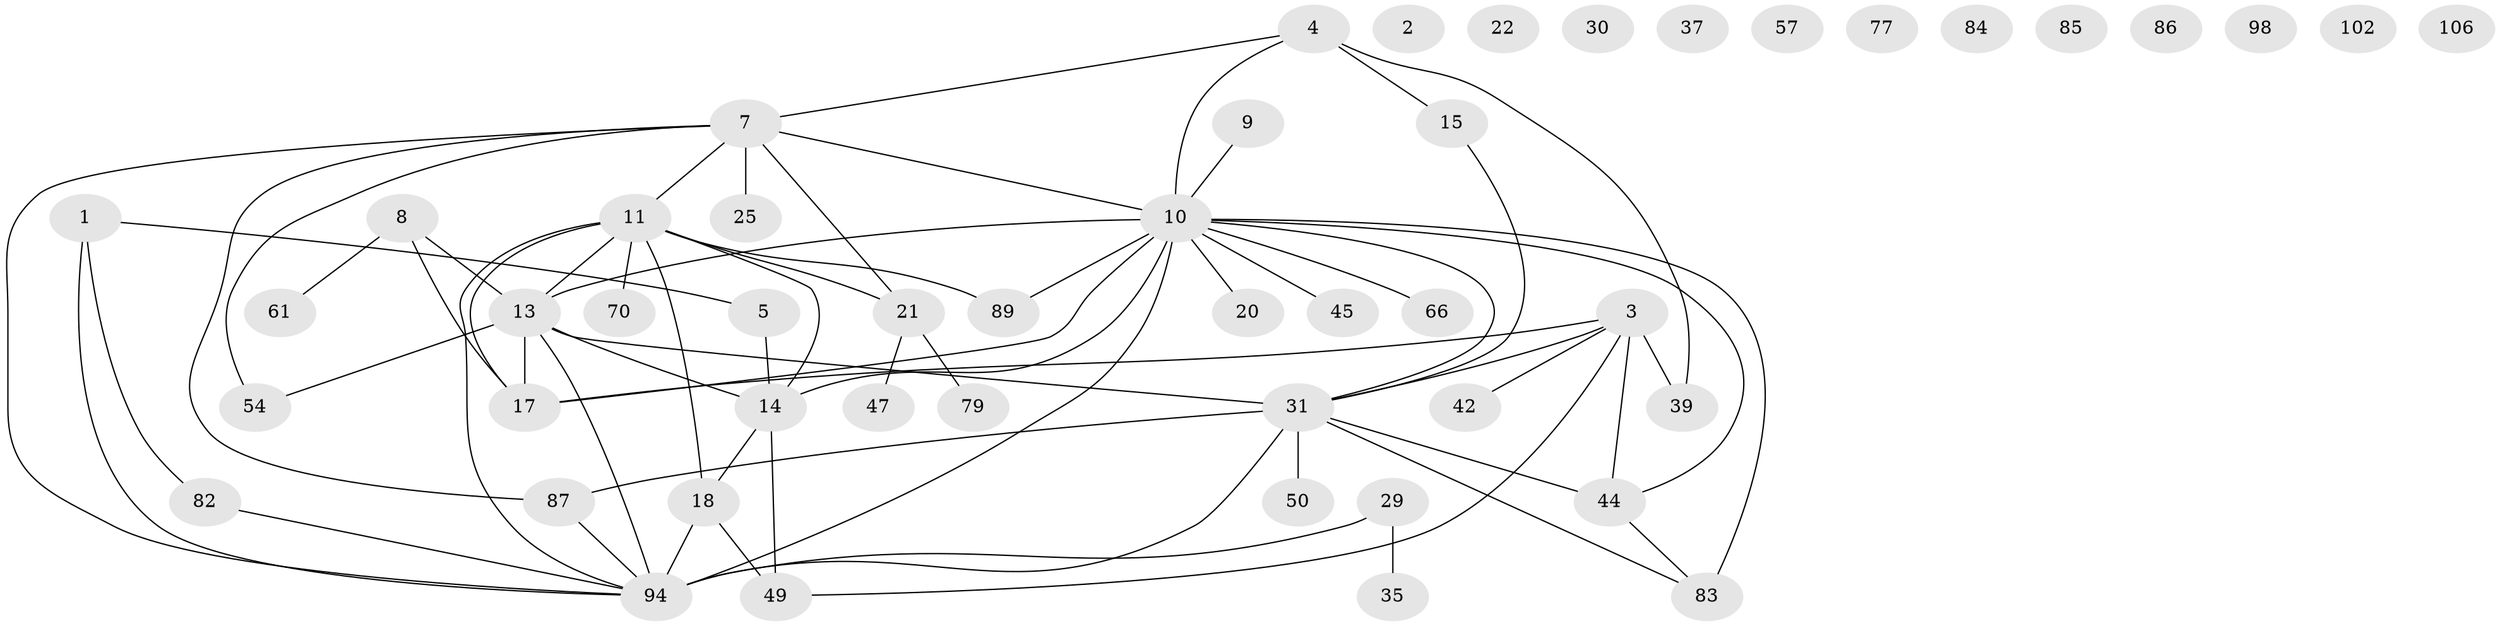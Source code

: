 // original degree distribution, {1: 0.23423423423423423, 0: 0.0990990990990991, 3: 0.2072072072072072, 5: 0.09009009009009009, 2: 0.18018018018018017, 4: 0.12612612612612611, 6: 0.036036036036036036, 7: 0.02702702702702703}
// Generated by graph-tools (version 1.1) at 2025/16/03/04/25 18:16:28]
// undirected, 49 vertices, 66 edges
graph export_dot {
graph [start="1"]
  node [color=gray90,style=filled];
  1 [super="+53"];
  2;
  3 [super="+101+64+63"];
  4 [super="+23+6+16"];
  5 [super="+43"];
  7 [super="+110+12+58"];
  8 [super="+27"];
  9;
  10 [super="+19+34+40"];
  11 [super="+60+74+95"];
  13 [super="+65+78"];
  14 [super="+38+33+52+41"];
  15 [super="+76"];
  17 [super="+92+93"];
  18 [super="+105+88"];
  20;
  21 [super="+26+51+24"];
  22 [super="+104"];
  25;
  29 [super="+59"];
  30;
  31 [super="+36+100+72"];
  35 [super="+109"];
  37;
  39 [super="+68"];
  42;
  44 [super="+73+62+99"];
  45;
  47;
  49 [super="+67"];
  50;
  54 [super="+91"];
  57;
  61;
  66;
  70;
  77;
  79 [super="+81"];
  82;
  83;
  84;
  85;
  86;
  87;
  89;
  94 [super="+96+97"];
  98;
  102;
  106;
  1 -- 82;
  1 -- 5;
  1 -- 94;
  3 -- 39;
  3 -- 42;
  3 -- 44 [weight=3];
  3 -- 49;
  3 -- 17;
  3 -- 31 [weight=2];
  4 -- 39;
  4 -- 15;
  4 -- 10;
  4 -- 7;
  5 -- 14;
  7 -- 54;
  7 -- 87;
  7 -- 10 [weight=3];
  7 -- 21;
  7 -- 11;
  7 -- 25;
  7 -- 94 [weight=2];
  8 -- 17;
  8 -- 61;
  8 -- 13;
  9 -- 10;
  10 -- 44;
  10 -- 66;
  10 -- 83 [weight=2];
  10 -- 45;
  10 -- 94 [weight=2];
  10 -- 17 [weight=2];
  10 -- 20 [weight=2];
  10 -- 14;
  10 -- 89;
  10 -- 31;
  10 -- 13;
  11 -- 18;
  11 -- 21;
  11 -- 14;
  11 -- 17 [weight=2];
  11 -- 70;
  11 -- 89;
  11 -- 13;
  11 -- 94;
  13 -- 14;
  13 -- 17 [weight=2];
  13 -- 54;
  13 -- 94;
  13 -- 31 [weight=2];
  14 -- 49;
  14 -- 18;
  15 -- 31;
  18 -- 49;
  18 -- 94;
  21 -- 47;
  21 -- 79;
  29 -- 35;
  29 -- 94;
  31 -- 94 [weight=3];
  31 -- 50;
  31 -- 87;
  31 -- 83;
  31 -- 44;
  44 -- 83;
  82 -- 94;
  87 -- 94;
}
